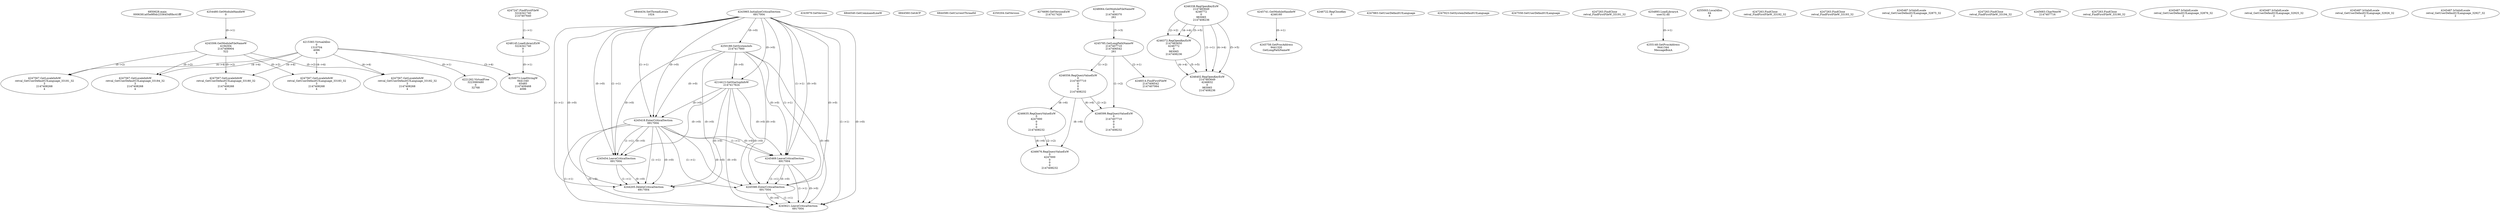 // Global SCDG with merge call
digraph {
	0 [label="6850628.main
0006381a05e9f0dc2336454f0bc41fff"]
	1 [label="4254480.GetModuleHandleW
0"]
	2 [label="6844434.SetThreadLocale
1024"]
	3 [label="4243965.InitializeCriticalSection
6917004"]
	4 [label="4243979.GetVersion
"]
	5 [label="4250188.GetSystemInfo
2147417660"]
	3 -> 5 [label="(0-->0)"]
	6 [label="6844540.GetCommandLineW
"]
	7 [label="4214413.GetStartupInfoW
2147417624"]
	3 -> 7 [label="(0-->0)"]
	5 -> 7 [label="(0-->0)"]
	8 [label="6844560.GetACP
"]
	9 [label="6844580.GetCurrentThreadId
"]
	10 [label="4250204.GetVersion
"]
	11 [label="4276690.GetVersionExW
2147417420"]
	12 [label="4243306.GetModuleFileNameW
4194304
2147408904
522"]
	1 -> 12 [label="(0-->1)"]
	13 [label="4248064.GetModuleFileNameW
0
2147408370
261"]
	14 [label="4215383.VirtualAlloc
0
1310704
4096
4"]
	15 [label="4246338.RegOpenKeyExW
2147483649
4246772
0
983065
2147408236"]
	16 [label="4246372.RegOpenKeyExW
2147483650
4246772
0
983065
2147408236"]
	15 -> 16 [label="(2-->2)"]
	15 -> 16 [label="(4-->4)"]
	15 -> 16 [label="(5-->5)"]
	17 [label="4245741.GetModuleHandleW
4246160"]
	18 [label="4245758.GetProcAddress
9441320
GetLongPathNameW"]
	17 -> 18 [label="(0-->1)"]
	19 [label="4245785.GetLongPathNameW
2147407710
2147406542
261"]
	13 -> 19 [label="(3-->3)"]
	20 [label="4246556.RegQueryValueExW
0
2147407710
0
0
0
2147408232"]
	19 -> 20 [label="(1-->2)"]
	21 [label="4246599.RegQueryValueExW
0
2147407710
0
0
0
2147408232"]
	19 -> 21 [label="(1-->2)"]
	20 -> 21 [label="(2-->2)"]
	20 -> 21 [label="(6-->6)"]
	22 [label="4246722.RegCloseKey
0"]
	23 [label="4247883.GetUserDefaultUILanguage
"]
	24 [label="4245418.EnterCriticalSection
6917004"]
	3 -> 24 [label="(1-->1)"]
	3 -> 24 [label="(0-->0)"]
	5 -> 24 [label="(0-->0)"]
	7 -> 24 [label="(0-->0)"]
	25 [label="4245454.LeaveCriticalSection
6917004"]
	3 -> 25 [label="(1-->1)"]
	24 -> 25 [label="(1-->1)"]
	3 -> 25 [label="(0-->0)"]
	5 -> 25 [label="(0-->0)"]
	7 -> 25 [label="(0-->0)"]
	24 -> 25 [label="(0-->0)"]
	26 [label="4247923.GetSystemDefaultUILanguage
"]
	27 [label="4247558.GetUserDefaultUILanguage
"]
	28 [label="4247567.GetLocaleInfoW
retval_GetUserDefaultUILanguage_33181_32
3
2147408268
4"]
	12 -> 28 [label="(0-->2)"]
	14 -> 28 [label="(4-->4)"]
	29 [label="4247247.FindFirstFileW
3224341740
2147407640"]
	30 [label="4247263.FindClose
retval_FindFirstFileW_33191_32"]
	31 [label="4248145.LoadLibraryExW
3224341740
0
2"]
	29 -> 31 [label="(1-->1)"]
	32 [label="4250073.LoadStringW
9441340
65485
2147409468
4096"]
	31 -> 32 [label="(0-->1)"]
	14 -> 32 [label="(3-->4)"]
	33 [label="4254893.LoadLibraryA
user32.dll"]
	34 [label="4255003.LocalAlloc
64
8"]
	35 [label="4255148.GetProcAddress
9441344
MessageBoxA"]
	33 -> 35 [label="(0-->1)"]
	36 [label="4244205.DeleteCriticalSection
6917004"]
	3 -> 36 [label="(1-->1)"]
	24 -> 36 [label="(1-->1)"]
	25 -> 36 [label="(1-->1)"]
	3 -> 36 [label="(0-->0)"]
	5 -> 36 [label="(0-->0)"]
	7 -> 36 [label="(0-->0)"]
	24 -> 36 [label="(0-->0)"]
	25 -> 36 [label="(0-->0)"]
	37 [label="4221262.VirtualFree
3223060480
0
32768"]
	14 -> 37 [label="(0-->1)"]
	38 [label="4246402.RegOpenKeyExW
2147483649
4246832
0
983065
2147408236"]
	15 -> 38 [label="(1-->1)"]
	15 -> 38 [label="(4-->4)"]
	16 -> 38 [label="(4-->4)"]
	15 -> 38 [label="(5-->5)"]
	16 -> 38 [label="(5-->5)"]
	39 [label="4246635.RegQueryValueExW
0
4247000
0
0
0
2147408232"]
	20 -> 39 [label="(6-->6)"]
	40 [label="4246676.RegQueryValueExW
0
4247000
0
0
0
2147408232"]
	39 -> 40 [label="(2-->2)"]
	20 -> 40 [label="(6-->6)"]
	39 -> 40 [label="(6-->6)"]
	41 [label="4247567.GetLocaleInfoW
retval_GetUserDefaultUILanguage_33182_32
3
2147408268
4"]
	12 -> 41 [label="(0-->2)"]
	14 -> 41 [label="(4-->4)"]
	42 [label="4247263.FindClose
retval_FindFirstFileW_33192_32"]
	43 [label="4247567.GetLocaleInfoW
retval_GetUserDefaultUILanguage_33183_32
3
2147408268
4"]
	12 -> 43 [label="(0-->2)"]
	14 -> 43 [label="(4-->4)"]
	44 [label="4247263.FindClose
retval_FindFirstFileW_33193_32"]
	45 [label="4245469.LeaveCriticalSection
6917004"]
	3 -> 45 [label="(1-->1)"]
	24 -> 45 [label="(1-->1)"]
	3 -> 45 [label="(0-->0)"]
	5 -> 45 [label="(0-->0)"]
	7 -> 45 [label="(0-->0)"]
	24 -> 45 [label="(0-->0)"]
	46 [label="4245487.IsValidLocale
retval_GetUserDefaultUILanguage_32875_32
2"]
	47 [label="4245580.EnterCriticalSection
6917004"]
	3 -> 47 [label="(1-->1)"]
	24 -> 47 [label="(1-->1)"]
	45 -> 47 [label="(1-->1)"]
	3 -> 47 [label="(0-->0)"]
	5 -> 47 [label="(0-->0)"]
	7 -> 47 [label="(0-->0)"]
	24 -> 47 [label="(0-->0)"]
	45 -> 47 [label="(0-->0)"]
	48 [label="4245621.LeaveCriticalSection
6917004"]
	3 -> 48 [label="(1-->1)"]
	24 -> 48 [label="(1-->1)"]
	45 -> 48 [label="(1-->1)"]
	47 -> 48 [label="(1-->1)"]
	3 -> 48 [label="(0-->0)"]
	5 -> 48 [label="(0-->0)"]
	7 -> 48 [label="(0-->0)"]
	24 -> 48 [label="(0-->0)"]
	45 -> 48 [label="(0-->0)"]
	47 -> 48 [label="(0-->0)"]
	49 [label="4247567.GetLocaleInfoW
retval_GetUserDefaultUILanguage_33184_32
3
2147408268
4"]
	12 -> 49 [label="(0-->2)"]
	14 -> 49 [label="(4-->4)"]
	50 [label="4247263.FindClose
retval_FindFirstFileW_33194_32"]
	51 [label="4245683.CharNextW
2147407716"]
	52 [label="4246014.FindFirstFileW
2147406542
2147407064"]
	19 -> 52 [label="(2-->1)"]
	53 [label="4247567.GetLocaleInfoW
retval_GetUserDefaultUILanguage_33180_32
3
2147408268
4"]
	12 -> 53 [label="(0-->2)"]
	14 -> 53 [label="(4-->4)"]
	54 [label="4247263.FindClose
retval_FindFirstFileW_33190_32"]
	55 [label="4245487.IsValidLocale
retval_GetUserDefaultUILanguage_32876_32
2"]
	56 [label="4245487.IsValidLocale
retval_GetUserDefaultUILanguage_32925_32
2"]
	57 [label="4245487.IsValidLocale
retval_GetUserDefaultUILanguage_32926_32
2"]
	58 [label="4245487.IsValidLocale
retval_GetUserDefaultUILanguage_32927_32
2"]
}
